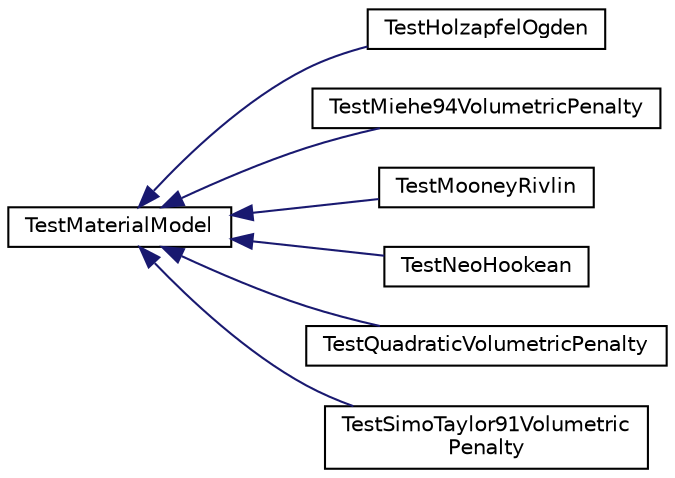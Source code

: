 digraph "Graphical Class Hierarchy"
{
 // LATEX_PDF_SIZE
  edge [fontname="Helvetica",fontsize="10",labelfontname="Helvetica",labelfontsize="10"];
  node [fontname="Helvetica",fontsize="10",shape=record];
  rankdir="LR";
  Node0 [label="TestMaterialModel",height=0.2,width=0.4,color="black", fillcolor="white", style="filled",URL="$class_test_material_model.html",tooltip=" "];
  Node0 -> Node1 [dir="back",color="midnightblue",fontsize="10",style="solid",fontname="Helvetica"];
  Node1 [label="TestHolzapfelOgden",height=0.2,width=0.4,color="black", fillcolor="white", style="filled",URL="$class_test_holzapfel_ogden.html",tooltip="Class for testing the Holzapfel-Ogden material model."];
  Node0 -> Node2 [dir="back",color="midnightblue",fontsize="10",style="solid",fontname="Helvetica"];
  Node2 [label="TestMiehe94VolumetricPenalty",height=0.2,width=0.4,color="black", fillcolor="white", style="filled",URL="$class_test_miehe94_volumetric_penalty.html",tooltip="Class for testing the Miehe94 volumetric penalty model."];
  Node0 -> Node3 [dir="back",color="midnightblue",fontsize="10",style="solid",fontname="Helvetica"];
  Node3 [label="TestMooneyRivlin",height=0.2,width=0.4,color="black", fillcolor="white", style="filled",URL="$class_test_mooney_rivlin.html",tooltip="Class for testing the Mooney-Rivlin material model."];
  Node0 -> Node4 [dir="back",color="midnightblue",fontsize="10",style="solid",fontname="Helvetica"];
  Node4 [label="TestNeoHookean",height=0.2,width=0.4,color="black", fillcolor="white", style="filled",URL="$class_test_neo_hookean.html",tooltip="Class for testing the Neo-Hookean material model."];
  Node0 -> Node5 [dir="back",color="midnightblue",fontsize="10",style="solid",fontname="Helvetica"];
  Node5 [label="TestQuadraticVolumetricPenalty",height=0.2,width=0.4,color="black", fillcolor="white", style="filled",URL="$class_test_quadratic_volumetric_penalty.html",tooltip="Class for testing the quadratic volumetric penalty model."];
  Node0 -> Node6 [dir="back",color="midnightblue",fontsize="10",style="solid",fontname="Helvetica"];
  Node6 [label="TestSimoTaylor91Volumetric\lPenalty",height=0.2,width=0.4,color="black", fillcolor="white", style="filled",URL="$class_test_simo_taylor91_volumetric_penalty.html",tooltip="Class for testing the Simo-Taylor91 volumetric penalty model."];
}
